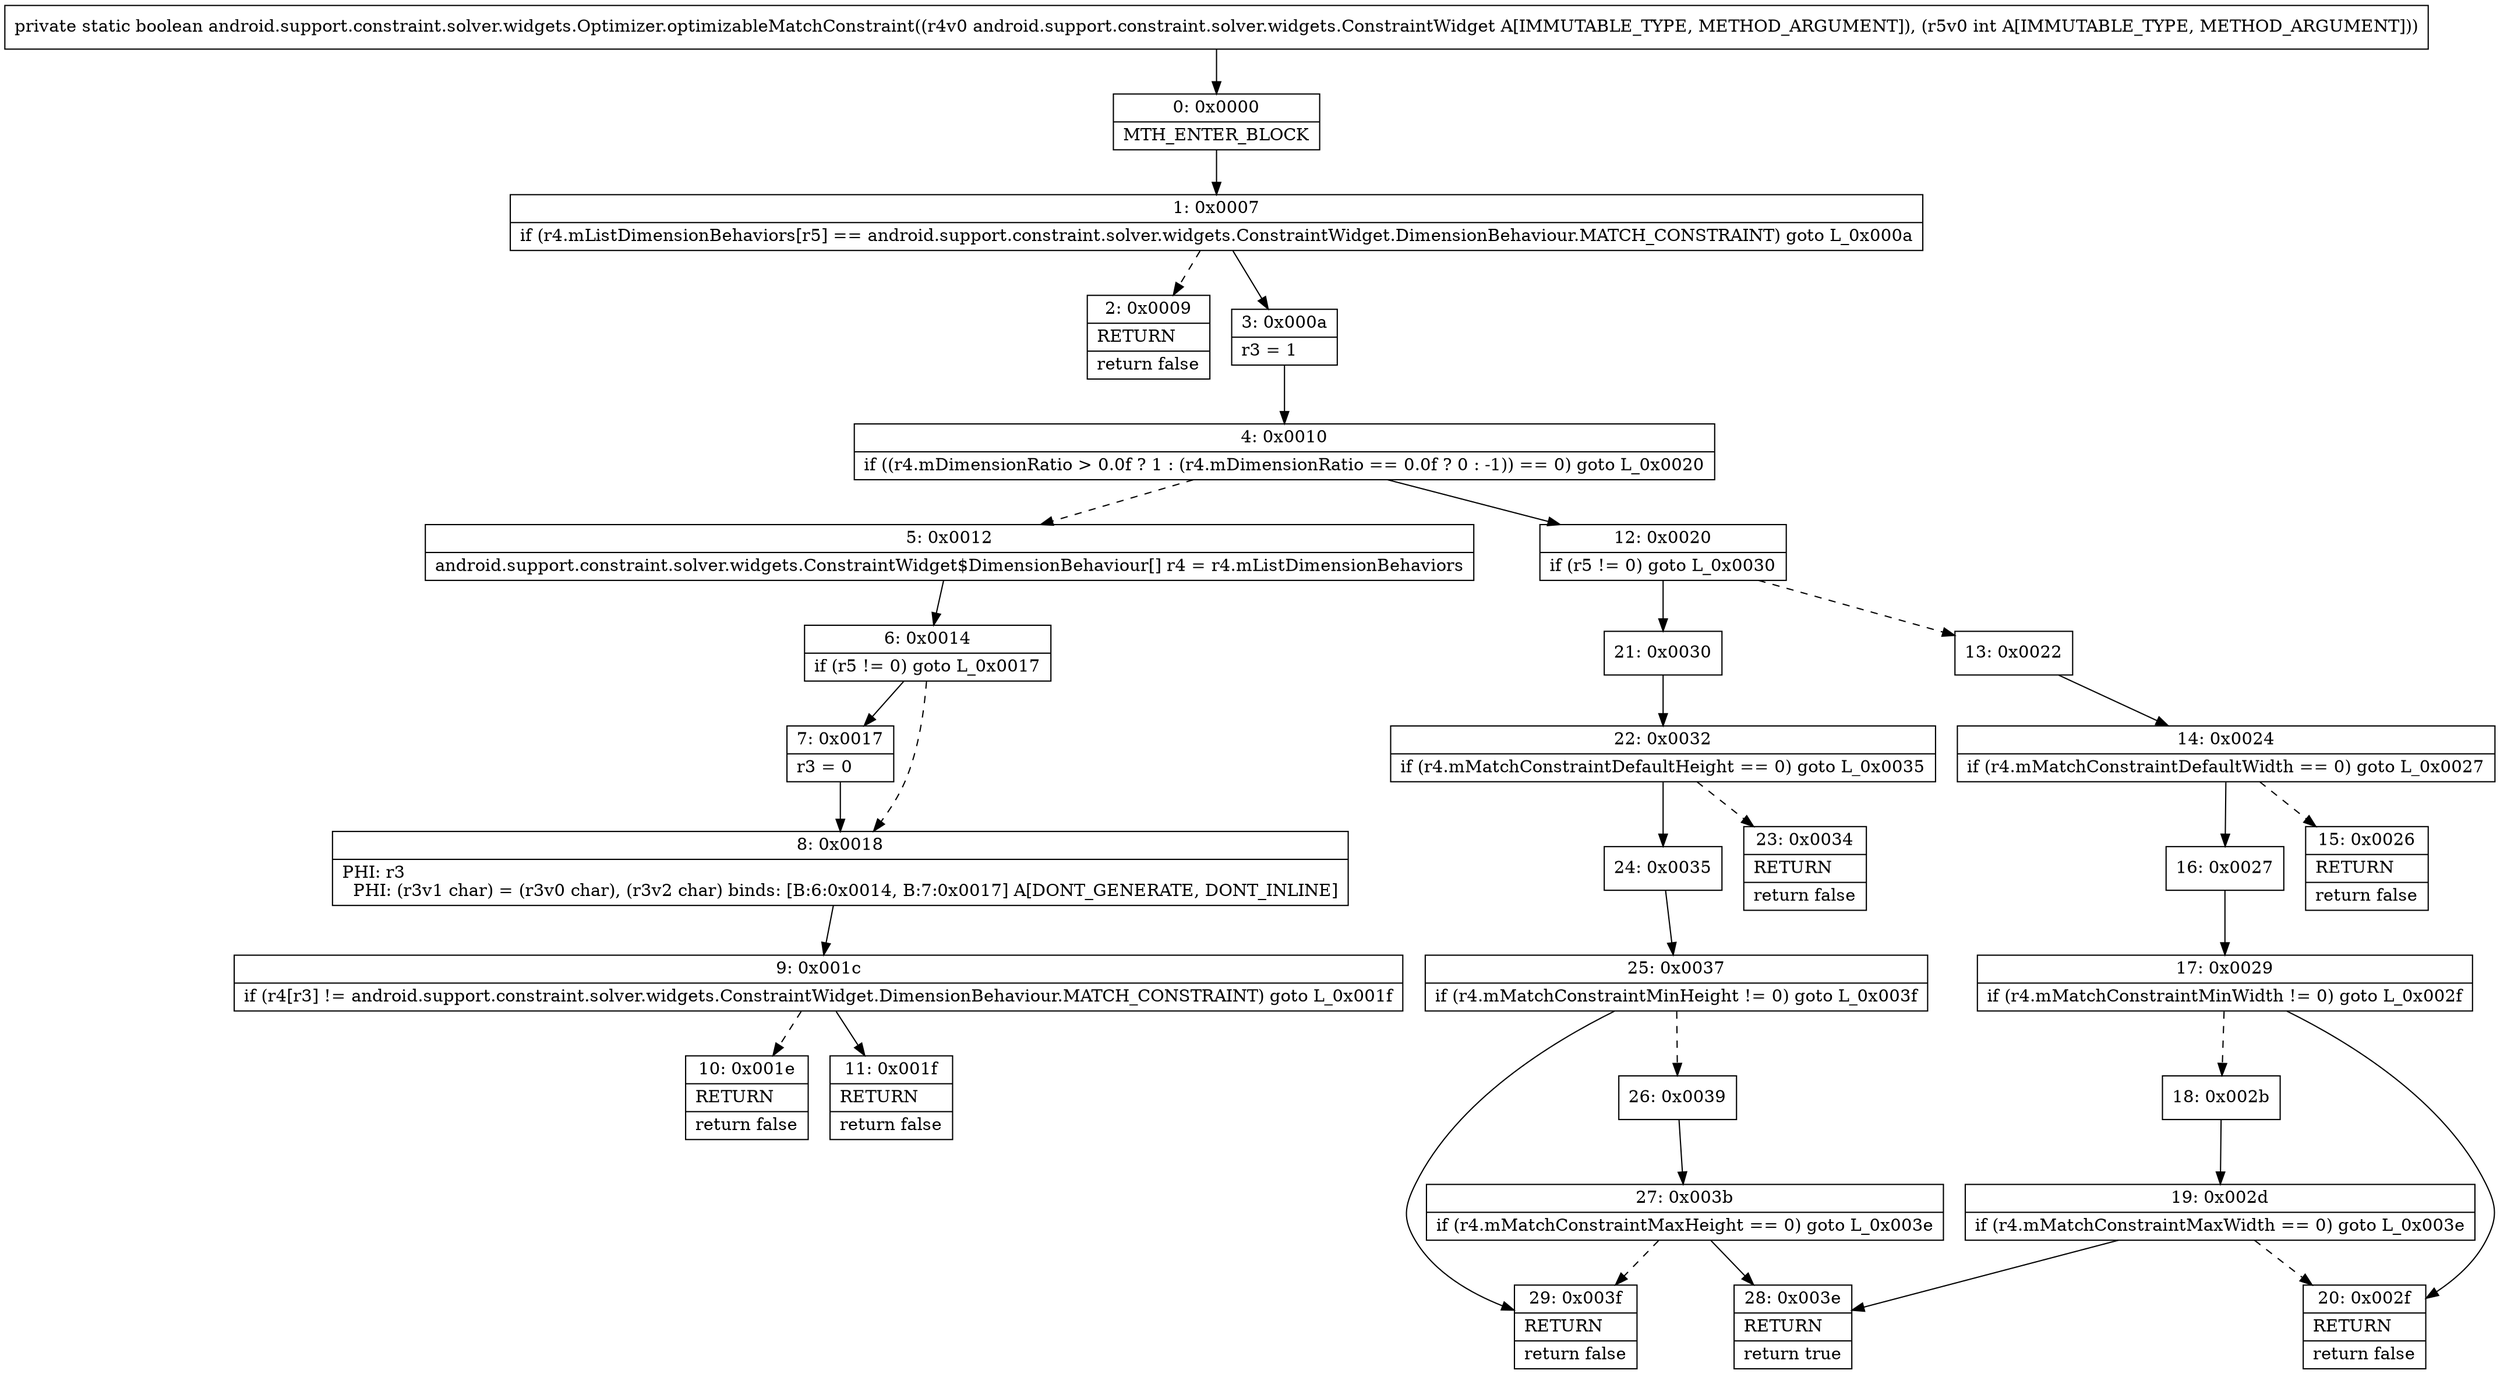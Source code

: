 digraph "CFG forandroid.support.constraint.solver.widgets.Optimizer.optimizableMatchConstraint(Landroid\/support\/constraint\/solver\/widgets\/ConstraintWidget;I)Z" {
Node_0 [shape=record,label="{0\:\ 0x0000|MTH_ENTER_BLOCK\l}"];
Node_1 [shape=record,label="{1\:\ 0x0007|if (r4.mListDimensionBehaviors[r5] == android.support.constraint.solver.widgets.ConstraintWidget.DimensionBehaviour.MATCH_CONSTRAINT) goto L_0x000a\l}"];
Node_2 [shape=record,label="{2\:\ 0x0009|RETURN\l|return false\l}"];
Node_3 [shape=record,label="{3\:\ 0x000a|r3 = 1\l}"];
Node_4 [shape=record,label="{4\:\ 0x0010|if ((r4.mDimensionRatio \> 0.0f ? 1 : (r4.mDimensionRatio == 0.0f ? 0 : \-1)) == 0) goto L_0x0020\l}"];
Node_5 [shape=record,label="{5\:\ 0x0012|android.support.constraint.solver.widgets.ConstraintWidget$DimensionBehaviour[] r4 = r4.mListDimensionBehaviors\l}"];
Node_6 [shape=record,label="{6\:\ 0x0014|if (r5 != 0) goto L_0x0017\l}"];
Node_7 [shape=record,label="{7\:\ 0x0017|r3 = 0\l}"];
Node_8 [shape=record,label="{8\:\ 0x0018|PHI: r3 \l  PHI: (r3v1 char) = (r3v0 char), (r3v2 char) binds: [B:6:0x0014, B:7:0x0017] A[DONT_GENERATE, DONT_INLINE]\l}"];
Node_9 [shape=record,label="{9\:\ 0x001c|if (r4[r3] != android.support.constraint.solver.widgets.ConstraintWidget.DimensionBehaviour.MATCH_CONSTRAINT) goto L_0x001f\l}"];
Node_10 [shape=record,label="{10\:\ 0x001e|RETURN\l|return false\l}"];
Node_11 [shape=record,label="{11\:\ 0x001f|RETURN\l|return false\l}"];
Node_12 [shape=record,label="{12\:\ 0x0020|if (r5 != 0) goto L_0x0030\l}"];
Node_13 [shape=record,label="{13\:\ 0x0022}"];
Node_14 [shape=record,label="{14\:\ 0x0024|if (r4.mMatchConstraintDefaultWidth == 0) goto L_0x0027\l}"];
Node_15 [shape=record,label="{15\:\ 0x0026|RETURN\l|return false\l}"];
Node_16 [shape=record,label="{16\:\ 0x0027}"];
Node_17 [shape=record,label="{17\:\ 0x0029|if (r4.mMatchConstraintMinWidth != 0) goto L_0x002f\l}"];
Node_18 [shape=record,label="{18\:\ 0x002b}"];
Node_19 [shape=record,label="{19\:\ 0x002d|if (r4.mMatchConstraintMaxWidth == 0) goto L_0x003e\l}"];
Node_20 [shape=record,label="{20\:\ 0x002f|RETURN\l|return false\l}"];
Node_21 [shape=record,label="{21\:\ 0x0030}"];
Node_22 [shape=record,label="{22\:\ 0x0032|if (r4.mMatchConstraintDefaultHeight == 0) goto L_0x0035\l}"];
Node_23 [shape=record,label="{23\:\ 0x0034|RETURN\l|return false\l}"];
Node_24 [shape=record,label="{24\:\ 0x0035}"];
Node_25 [shape=record,label="{25\:\ 0x0037|if (r4.mMatchConstraintMinHeight != 0) goto L_0x003f\l}"];
Node_26 [shape=record,label="{26\:\ 0x0039}"];
Node_27 [shape=record,label="{27\:\ 0x003b|if (r4.mMatchConstraintMaxHeight == 0) goto L_0x003e\l}"];
Node_28 [shape=record,label="{28\:\ 0x003e|RETURN\l|return true\l}"];
Node_29 [shape=record,label="{29\:\ 0x003f|RETURN\l|return false\l}"];
MethodNode[shape=record,label="{private static boolean android.support.constraint.solver.widgets.Optimizer.optimizableMatchConstraint((r4v0 android.support.constraint.solver.widgets.ConstraintWidget A[IMMUTABLE_TYPE, METHOD_ARGUMENT]), (r5v0 int A[IMMUTABLE_TYPE, METHOD_ARGUMENT])) }"];
MethodNode -> Node_0;
Node_0 -> Node_1;
Node_1 -> Node_2[style=dashed];
Node_1 -> Node_3;
Node_3 -> Node_4;
Node_4 -> Node_5[style=dashed];
Node_4 -> Node_12;
Node_5 -> Node_6;
Node_6 -> Node_7;
Node_6 -> Node_8[style=dashed];
Node_7 -> Node_8;
Node_8 -> Node_9;
Node_9 -> Node_10[style=dashed];
Node_9 -> Node_11;
Node_12 -> Node_13[style=dashed];
Node_12 -> Node_21;
Node_13 -> Node_14;
Node_14 -> Node_15[style=dashed];
Node_14 -> Node_16;
Node_16 -> Node_17;
Node_17 -> Node_18[style=dashed];
Node_17 -> Node_20;
Node_18 -> Node_19;
Node_19 -> Node_20[style=dashed];
Node_19 -> Node_28;
Node_21 -> Node_22;
Node_22 -> Node_23[style=dashed];
Node_22 -> Node_24;
Node_24 -> Node_25;
Node_25 -> Node_26[style=dashed];
Node_25 -> Node_29;
Node_26 -> Node_27;
Node_27 -> Node_28;
Node_27 -> Node_29[style=dashed];
}

